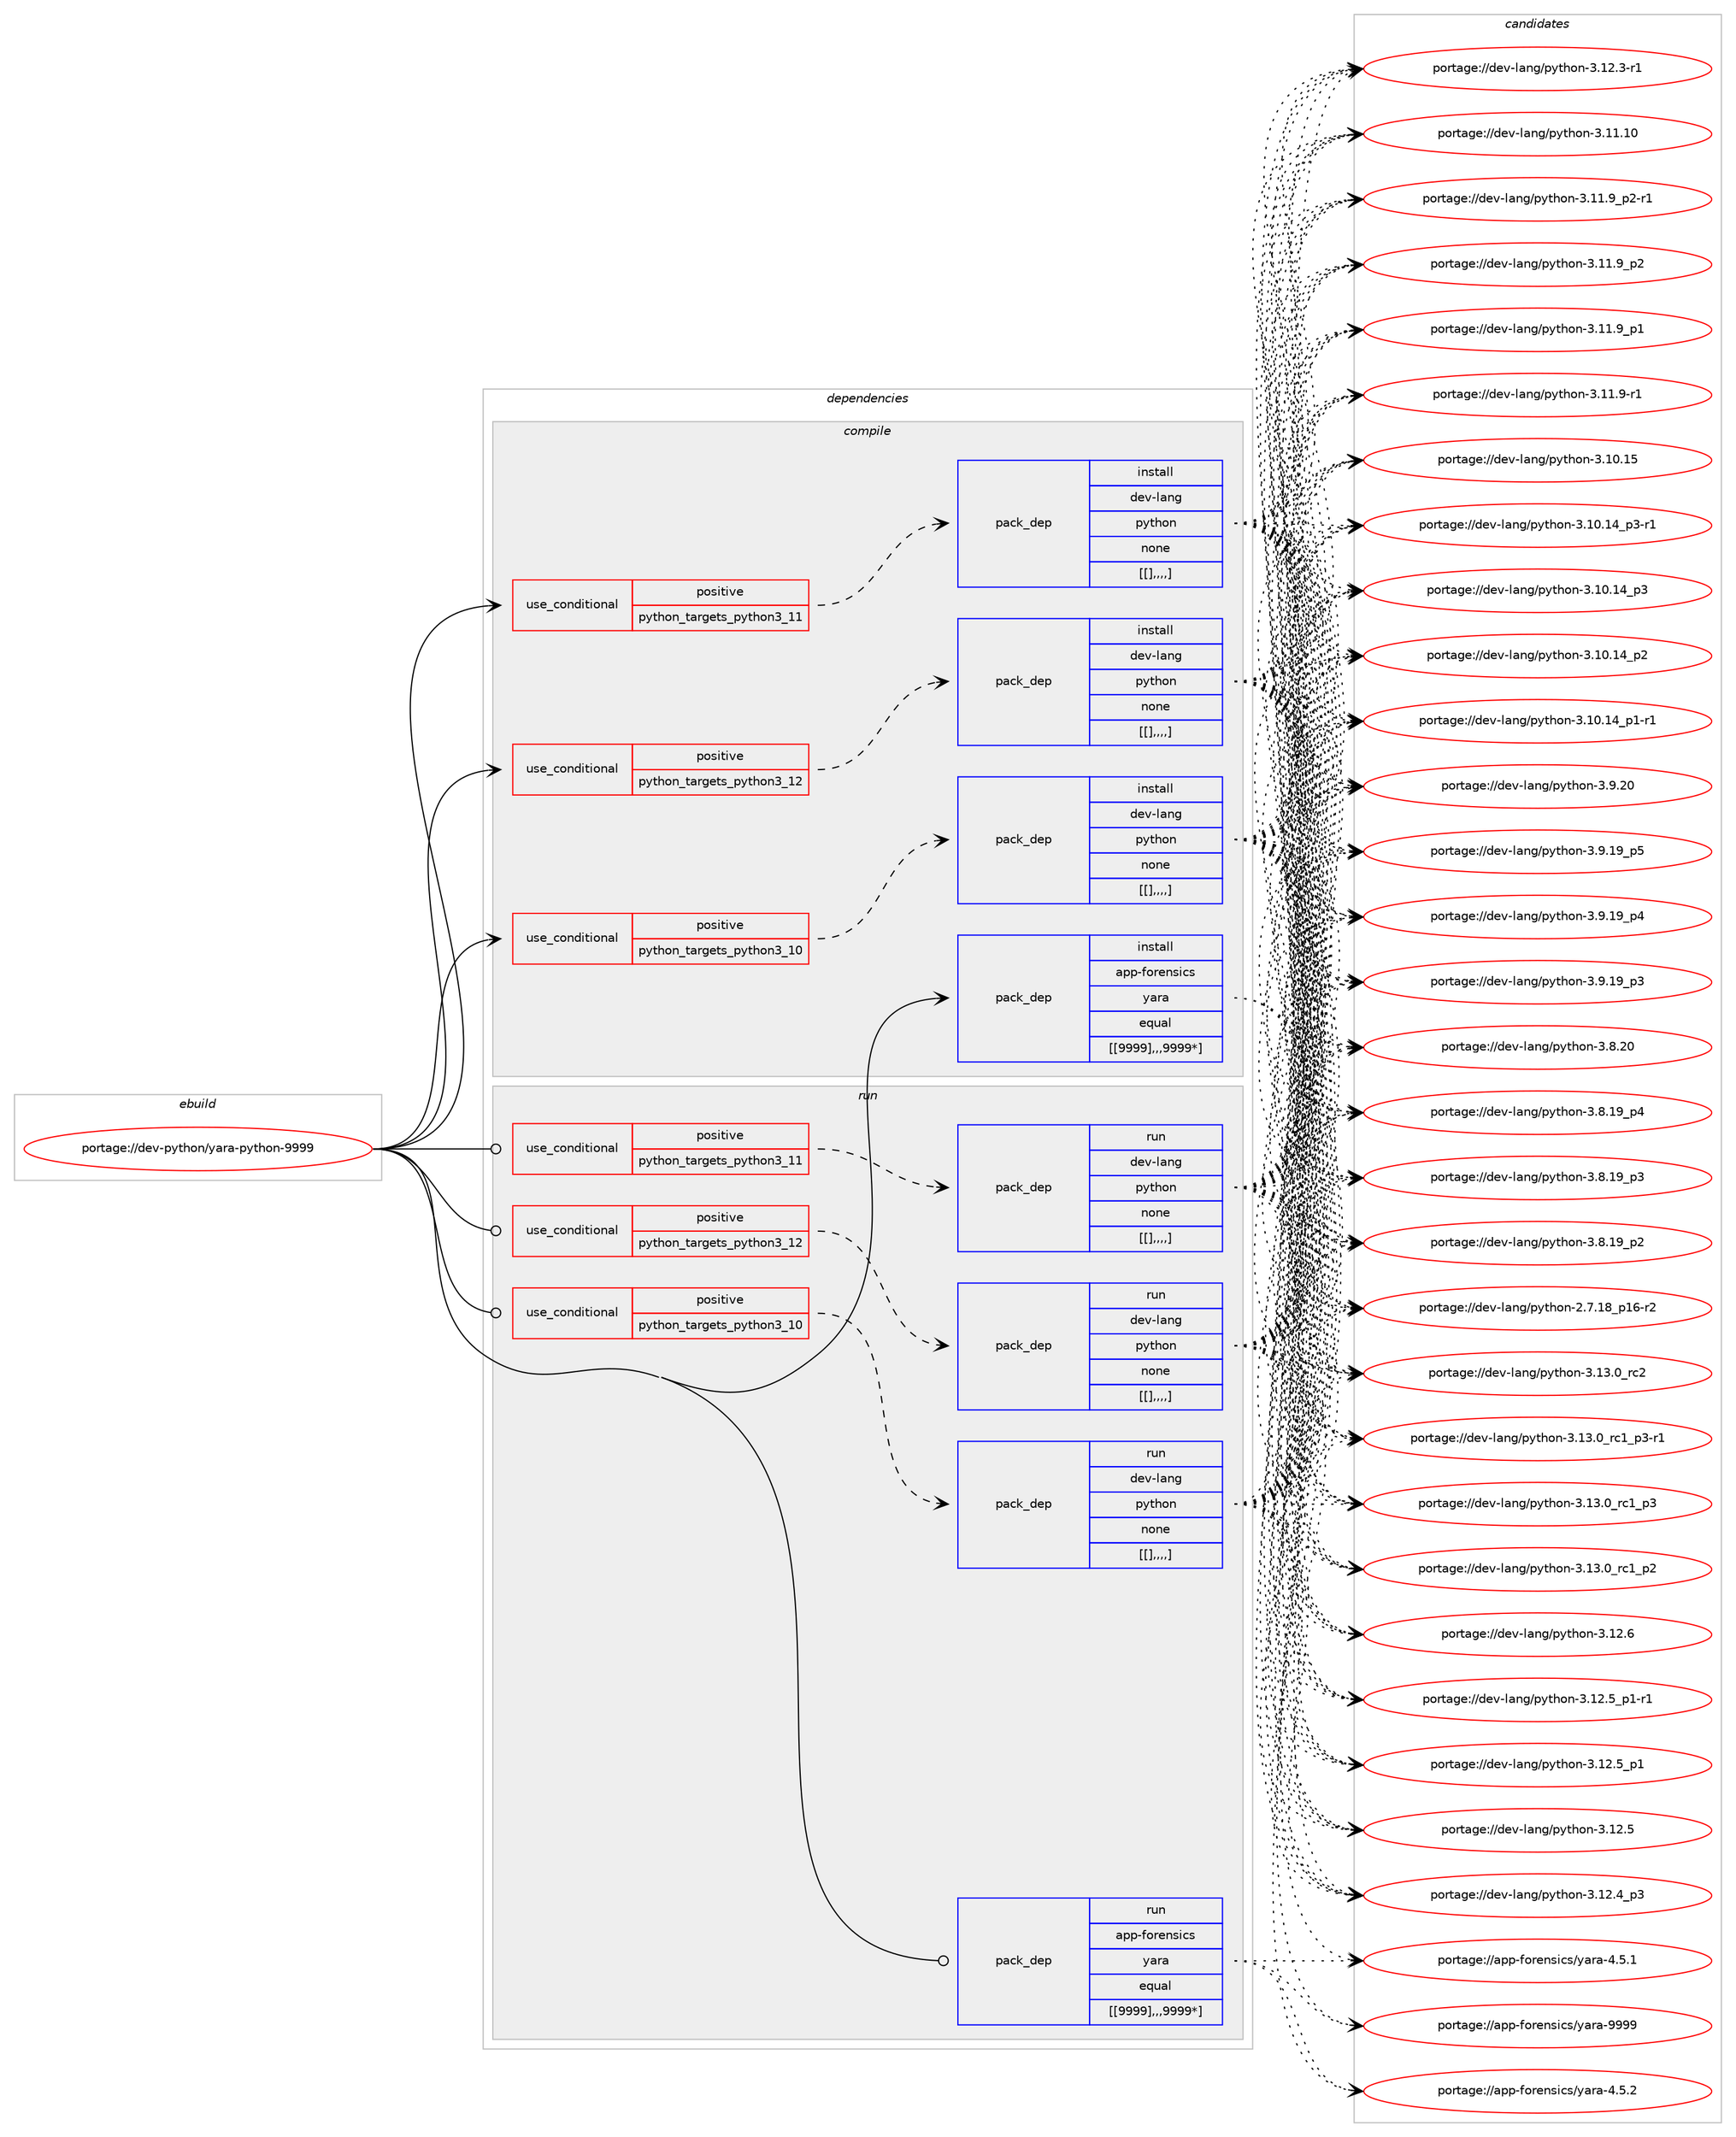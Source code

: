digraph prolog {

# *************
# Graph options
# *************

newrank=true;
concentrate=true;
compound=true;
graph [rankdir=LR,fontname=Helvetica,fontsize=10,ranksep=1.5];#, ranksep=2.5, nodesep=0.2];
edge  [arrowhead=vee];
node  [fontname=Helvetica,fontsize=10];

# **********
# The ebuild
# **********

subgraph cluster_leftcol {
color=gray;
label=<<i>ebuild</i>>;
id [label="portage://dev-python/yara-python-9999", color=red, width=4, href="../dev-python/yara-python-9999.svg"];
}

# ****************
# The dependencies
# ****************

subgraph cluster_midcol {
color=gray;
label=<<i>dependencies</i>>;
subgraph cluster_compile {
fillcolor="#eeeeee";
style=filled;
label=<<i>compile</i>>;
subgraph cond42466 {
dependency170181 [label=<<TABLE BORDER="0" CELLBORDER="1" CELLSPACING="0" CELLPADDING="4"><TR><TD ROWSPAN="3" CELLPADDING="10">use_conditional</TD></TR><TR><TD>positive</TD></TR><TR><TD>python_targets_python3_10</TD></TR></TABLE>>, shape=none, color=red];
subgraph pack126449 {
dependency170182 [label=<<TABLE BORDER="0" CELLBORDER="1" CELLSPACING="0" CELLPADDING="4" WIDTH="220"><TR><TD ROWSPAN="6" CELLPADDING="30">pack_dep</TD></TR><TR><TD WIDTH="110">install</TD></TR><TR><TD>dev-lang</TD></TR><TR><TD>python</TD></TR><TR><TD>none</TD></TR><TR><TD>[[],,,,]</TD></TR></TABLE>>, shape=none, color=blue];
}
dependency170181:e -> dependency170182:w [weight=20,style="dashed",arrowhead="vee"];
}
id:e -> dependency170181:w [weight=20,style="solid",arrowhead="vee"];
subgraph cond42467 {
dependency170183 [label=<<TABLE BORDER="0" CELLBORDER="1" CELLSPACING="0" CELLPADDING="4"><TR><TD ROWSPAN="3" CELLPADDING="10">use_conditional</TD></TR><TR><TD>positive</TD></TR><TR><TD>python_targets_python3_11</TD></TR></TABLE>>, shape=none, color=red];
subgraph pack126450 {
dependency170184 [label=<<TABLE BORDER="0" CELLBORDER="1" CELLSPACING="0" CELLPADDING="4" WIDTH="220"><TR><TD ROWSPAN="6" CELLPADDING="30">pack_dep</TD></TR><TR><TD WIDTH="110">install</TD></TR><TR><TD>dev-lang</TD></TR><TR><TD>python</TD></TR><TR><TD>none</TD></TR><TR><TD>[[],,,,]</TD></TR></TABLE>>, shape=none, color=blue];
}
dependency170183:e -> dependency170184:w [weight=20,style="dashed",arrowhead="vee"];
}
id:e -> dependency170183:w [weight=20,style="solid",arrowhead="vee"];
subgraph cond42468 {
dependency170185 [label=<<TABLE BORDER="0" CELLBORDER="1" CELLSPACING="0" CELLPADDING="4"><TR><TD ROWSPAN="3" CELLPADDING="10">use_conditional</TD></TR><TR><TD>positive</TD></TR><TR><TD>python_targets_python3_12</TD></TR></TABLE>>, shape=none, color=red];
subgraph pack126451 {
dependency170186 [label=<<TABLE BORDER="0" CELLBORDER="1" CELLSPACING="0" CELLPADDING="4" WIDTH="220"><TR><TD ROWSPAN="6" CELLPADDING="30">pack_dep</TD></TR><TR><TD WIDTH="110">install</TD></TR><TR><TD>dev-lang</TD></TR><TR><TD>python</TD></TR><TR><TD>none</TD></TR><TR><TD>[[],,,,]</TD></TR></TABLE>>, shape=none, color=blue];
}
dependency170185:e -> dependency170186:w [weight=20,style="dashed",arrowhead="vee"];
}
id:e -> dependency170185:w [weight=20,style="solid",arrowhead="vee"];
subgraph pack126452 {
dependency170187 [label=<<TABLE BORDER="0" CELLBORDER="1" CELLSPACING="0" CELLPADDING="4" WIDTH="220"><TR><TD ROWSPAN="6" CELLPADDING="30">pack_dep</TD></TR><TR><TD WIDTH="110">install</TD></TR><TR><TD>app-forensics</TD></TR><TR><TD>yara</TD></TR><TR><TD>equal</TD></TR><TR><TD>[[9999],,,9999*]</TD></TR></TABLE>>, shape=none, color=blue];
}
id:e -> dependency170187:w [weight=20,style="solid",arrowhead="vee"];
}
subgraph cluster_compileandrun {
fillcolor="#eeeeee";
style=filled;
label=<<i>compile and run</i>>;
}
subgraph cluster_run {
fillcolor="#eeeeee";
style=filled;
label=<<i>run</i>>;
subgraph cond42469 {
dependency170188 [label=<<TABLE BORDER="0" CELLBORDER="1" CELLSPACING="0" CELLPADDING="4"><TR><TD ROWSPAN="3" CELLPADDING="10">use_conditional</TD></TR><TR><TD>positive</TD></TR><TR><TD>python_targets_python3_10</TD></TR></TABLE>>, shape=none, color=red];
subgraph pack126453 {
dependency170189 [label=<<TABLE BORDER="0" CELLBORDER="1" CELLSPACING="0" CELLPADDING="4" WIDTH="220"><TR><TD ROWSPAN="6" CELLPADDING="30">pack_dep</TD></TR><TR><TD WIDTH="110">run</TD></TR><TR><TD>dev-lang</TD></TR><TR><TD>python</TD></TR><TR><TD>none</TD></TR><TR><TD>[[],,,,]</TD></TR></TABLE>>, shape=none, color=blue];
}
dependency170188:e -> dependency170189:w [weight=20,style="dashed",arrowhead="vee"];
}
id:e -> dependency170188:w [weight=20,style="solid",arrowhead="odot"];
subgraph cond42470 {
dependency170190 [label=<<TABLE BORDER="0" CELLBORDER="1" CELLSPACING="0" CELLPADDING="4"><TR><TD ROWSPAN="3" CELLPADDING="10">use_conditional</TD></TR><TR><TD>positive</TD></TR><TR><TD>python_targets_python3_11</TD></TR></TABLE>>, shape=none, color=red];
subgraph pack126454 {
dependency170191 [label=<<TABLE BORDER="0" CELLBORDER="1" CELLSPACING="0" CELLPADDING="4" WIDTH="220"><TR><TD ROWSPAN="6" CELLPADDING="30">pack_dep</TD></TR><TR><TD WIDTH="110">run</TD></TR><TR><TD>dev-lang</TD></TR><TR><TD>python</TD></TR><TR><TD>none</TD></TR><TR><TD>[[],,,,]</TD></TR></TABLE>>, shape=none, color=blue];
}
dependency170190:e -> dependency170191:w [weight=20,style="dashed",arrowhead="vee"];
}
id:e -> dependency170190:w [weight=20,style="solid",arrowhead="odot"];
subgraph cond42471 {
dependency170192 [label=<<TABLE BORDER="0" CELLBORDER="1" CELLSPACING="0" CELLPADDING="4"><TR><TD ROWSPAN="3" CELLPADDING="10">use_conditional</TD></TR><TR><TD>positive</TD></TR><TR><TD>python_targets_python3_12</TD></TR></TABLE>>, shape=none, color=red];
subgraph pack126455 {
dependency170193 [label=<<TABLE BORDER="0" CELLBORDER="1" CELLSPACING="0" CELLPADDING="4" WIDTH="220"><TR><TD ROWSPAN="6" CELLPADDING="30">pack_dep</TD></TR><TR><TD WIDTH="110">run</TD></TR><TR><TD>dev-lang</TD></TR><TR><TD>python</TD></TR><TR><TD>none</TD></TR><TR><TD>[[],,,,]</TD></TR></TABLE>>, shape=none, color=blue];
}
dependency170192:e -> dependency170193:w [weight=20,style="dashed",arrowhead="vee"];
}
id:e -> dependency170192:w [weight=20,style="solid",arrowhead="odot"];
subgraph pack126456 {
dependency170194 [label=<<TABLE BORDER="0" CELLBORDER="1" CELLSPACING="0" CELLPADDING="4" WIDTH="220"><TR><TD ROWSPAN="6" CELLPADDING="30">pack_dep</TD></TR><TR><TD WIDTH="110">run</TD></TR><TR><TD>app-forensics</TD></TR><TR><TD>yara</TD></TR><TR><TD>equal</TD></TR><TR><TD>[[9999],,,9999*]</TD></TR></TABLE>>, shape=none, color=blue];
}
id:e -> dependency170194:w [weight=20,style="solid",arrowhead="odot"];
}
}

# **************
# The candidates
# **************

subgraph cluster_choices {
rank=same;
color=gray;
label=<<i>candidates</i>>;

subgraph choice126449 {
color=black;
nodesep=1;
choice10010111845108971101034711212111610411111045514649514648951149950 [label="portage://dev-lang/python-3.13.0_rc2", color=red, width=4,href="../dev-lang/python-3.13.0_rc2.svg"];
choice1001011184510897110103471121211161041111104551464951464895114994995112514511449 [label="portage://dev-lang/python-3.13.0_rc1_p3-r1", color=red, width=4,href="../dev-lang/python-3.13.0_rc1_p3-r1.svg"];
choice100101118451089711010347112121116104111110455146495146489511499499511251 [label="portage://dev-lang/python-3.13.0_rc1_p3", color=red, width=4,href="../dev-lang/python-3.13.0_rc1_p3.svg"];
choice100101118451089711010347112121116104111110455146495146489511499499511250 [label="portage://dev-lang/python-3.13.0_rc1_p2", color=red, width=4,href="../dev-lang/python-3.13.0_rc1_p2.svg"];
choice10010111845108971101034711212111610411111045514649504654 [label="portage://dev-lang/python-3.12.6", color=red, width=4,href="../dev-lang/python-3.12.6.svg"];
choice1001011184510897110103471121211161041111104551464950465395112494511449 [label="portage://dev-lang/python-3.12.5_p1-r1", color=red, width=4,href="../dev-lang/python-3.12.5_p1-r1.svg"];
choice100101118451089711010347112121116104111110455146495046539511249 [label="portage://dev-lang/python-3.12.5_p1", color=red, width=4,href="../dev-lang/python-3.12.5_p1.svg"];
choice10010111845108971101034711212111610411111045514649504653 [label="portage://dev-lang/python-3.12.5", color=red, width=4,href="../dev-lang/python-3.12.5.svg"];
choice100101118451089711010347112121116104111110455146495046529511251 [label="portage://dev-lang/python-3.12.4_p3", color=red, width=4,href="../dev-lang/python-3.12.4_p3.svg"];
choice100101118451089711010347112121116104111110455146495046514511449 [label="portage://dev-lang/python-3.12.3-r1", color=red, width=4,href="../dev-lang/python-3.12.3-r1.svg"];
choice1001011184510897110103471121211161041111104551464949464948 [label="portage://dev-lang/python-3.11.10", color=red, width=4,href="../dev-lang/python-3.11.10.svg"];
choice1001011184510897110103471121211161041111104551464949465795112504511449 [label="portage://dev-lang/python-3.11.9_p2-r1", color=red, width=4,href="../dev-lang/python-3.11.9_p2-r1.svg"];
choice100101118451089711010347112121116104111110455146494946579511250 [label="portage://dev-lang/python-3.11.9_p2", color=red, width=4,href="../dev-lang/python-3.11.9_p2.svg"];
choice100101118451089711010347112121116104111110455146494946579511249 [label="portage://dev-lang/python-3.11.9_p1", color=red, width=4,href="../dev-lang/python-3.11.9_p1.svg"];
choice100101118451089711010347112121116104111110455146494946574511449 [label="portage://dev-lang/python-3.11.9-r1", color=red, width=4,href="../dev-lang/python-3.11.9-r1.svg"];
choice1001011184510897110103471121211161041111104551464948464953 [label="portage://dev-lang/python-3.10.15", color=red, width=4,href="../dev-lang/python-3.10.15.svg"];
choice100101118451089711010347112121116104111110455146494846495295112514511449 [label="portage://dev-lang/python-3.10.14_p3-r1", color=red, width=4,href="../dev-lang/python-3.10.14_p3-r1.svg"];
choice10010111845108971101034711212111610411111045514649484649529511251 [label="portage://dev-lang/python-3.10.14_p3", color=red, width=4,href="../dev-lang/python-3.10.14_p3.svg"];
choice10010111845108971101034711212111610411111045514649484649529511250 [label="portage://dev-lang/python-3.10.14_p2", color=red, width=4,href="../dev-lang/python-3.10.14_p2.svg"];
choice100101118451089711010347112121116104111110455146494846495295112494511449 [label="portage://dev-lang/python-3.10.14_p1-r1", color=red, width=4,href="../dev-lang/python-3.10.14_p1-r1.svg"];
choice10010111845108971101034711212111610411111045514657465048 [label="portage://dev-lang/python-3.9.20", color=red, width=4,href="../dev-lang/python-3.9.20.svg"];
choice100101118451089711010347112121116104111110455146574649579511253 [label="portage://dev-lang/python-3.9.19_p5", color=red, width=4,href="../dev-lang/python-3.9.19_p5.svg"];
choice100101118451089711010347112121116104111110455146574649579511252 [label="portage://dev-lang/python-3.9.19_p4", color=red, width=4,href="../dev-lang/python-3.9.19_p4.svg"];
choice100101118451089711010347112121116104111110455146574649579511251 [label="portage://dev-lang/python-3.9.19_p3", color=red, width=4,href="../dev-lang/python-3.9.19_p3.svg"];
choice10010111845108971101034711212111610411111045514656465048 [label="portage://dev-lang/python-3.8.20", color=red, width=4,href="../dev-lang/python-3.8.20.svg"];
choice100101118451089711010347112121116104111110455146564649579511252 [label="portage://dev-lang/python-3.8.19_p4", color=red, width=4,href="../dev-lang/python-3.8.19_p4.svg"];
choice100101118451089711010347112121116104111110455146564649579511251 [label="portage://dev-lang/python-3.8.19_p3", color=red, width=4,href="../dev-lang/python-3.8.19_p3.svg"];
choice100101118451089711010347112121116104111110455146564649579511250 [label="portage://dev-lang/python-3.8.19_p2", color=red, width=4,href="../dev-lang/python-3.8.19_p2.svg"];
choice100101118451089711010347112121116104111110455046554649569511249544511450 [label="portage://dev-lang/python-2.7.18_p16-r2", color=red, width=4,href="../dev-lang/python-2.7.18_p16-r2.svg"];
dependency170182:e -> choice10010111845108971101034711212111610411111045514649514648951149950:w [style=dotted,weight="100"];
dependency170182:e -> choice1001011184510897110103471121211161041111104551464951464895114994995112514511449:w [style=dotted,weight="100"];
dependency170182:e -> choice100101118451089711010347112121116104111110455146495146489511499499511251:w [style=dotted,weight="100"];
dependency170182:e -> choice100101118451089711010347112121116104111110455146495146489511499499511250:w [style=dotted,weight="100"];
dependency170182:e -> choice10010111845108971101034711212111610411111045514649504654:w [style=dotted,weight="100"];
dependency170182:e -> choice1001011184510897110103471121211161041111104551464950465395112494511449:w [style=dotted,weight="100"];
dependency170182:e -> choice100101118451089711010347112121116104111110455146495046539511249:w [style=dotted,weight="100"];
dependency170182:e -> choice10010111845108971101034711212111610411111045514649504653:w [style=dotted,weight="100"];
dependency170182:e -> choice100101118451089711010347112121116104111110455146495046529511251:w [style=dotted,weight="100"];
dependency170182:e -> choice100101118451089711010347112121116104111110455146495046514511449:w [style=dotted,weight="100"];
dependency170182:e -> choice1001011184510897110103471121211161041111104551464949464948:w [style=dotted,weight="100"];
dependency170182:e -> choice1001011184510897110103471121211161041111104551464949465795112504511449:w [style=dotted,weight="100"];
dependency170182:e -> choice100101118451089711010347112121116104111110455146494946579511250:w [style=dotted,weight="100"];
dependency170182:e -> choice100101118451089711010347112121116104111110455146494946579511249:w [style=dotted,weight="100"];
dependency170182:e -> choice100101118451089711010347112121116104111110455146494946574511449:w [style=dotted,weight="100"];
dependency170182:e -> choice1001011184510897110103471121211161041111104551464948464953:w [style=dotted,weight="100"];
dependency170182:e -> choice100101118451089711010347112121116104111110455146494846495295112514511449:w [style=dotted,weight="100"];
dependency170182:e -> choice10010111845108971101034711212111610411111045514649484649529511251:w [style=dotted,weight="100"];
dependency170182:e -> choice10010111845108971101034711212111610411111045514649484649529511250:w [style=dotted,weight="100"];
dependency170182:e -> choice100101118451089711010347112121116104111110455146494846495295112494511449:w [style=dotted,weight="100"];
dependency170182:e -> choice10010111845108971101034711212111610411111045514657465048:w [style=dotted,weight="100"];
dependency170182:e -> choice100101118451089711010347112121116104111110455146574649579511253:w [style=dotted,weight="100"];
dependency170182:e -> choice100101118451089711010347112121116104111110455146574649579511252:w [style=dotted,weight="100"];
dependency170182:e -> choice100101118451089711010347112121116104111110455146574649579511251:w [style=dotted,weight="100"];
dependency170182:e -> choice10010111845108971101034711212111610411111045514656465048:w [style=dotted,weight="100"];
dependency170182:e -> choice100101118451089711010347112121116104111110455146564649579511252:w [style=dotted,weight="100"];
dependency170182:e -> choice100101118451089711010347112121116104111110455146564649579511251:w [style=dotted,weight="100"];
dependency170182:e -> choice100101118451089711010347112121116104111110455146564649579511250:w [style=dotted,weight="100"];
dependency170182:e -> choice100101118451089711010347112121116104111110455046554649569511249544511450:w [style=dotted,weight="100"];
}
subgraph choice126450 {
color=black;
nodesep=1;
choice10010111845108971101034711212111610411111045514649514648951149950 [label="portage://dev-lang/python-3.13.0_rc2", color=red, width=4,href="../dev-lang/python-3.13.0_rc2.svg"];
choice1001011184510897110103471121211161041111104551464951464895114994995112514511449 [label="portage://dev-lang/python-3.13.0_rc1_p3-r1", color=red, width=4,href="../dev-lang/python-3.13.0_rc1_p3-r1.svg"];
choice100101118451089711010347112121116104111110455146495146489511499499511251 [label="portage://dev-lang/python-3.13.0_rc1_p3", color=red, width=4,href="../dev-lang/python-3.13.0_rc1_p3.svg"];
choice100101118451089711010347112121116104111110455146495146489511499499511250 [label="portage://dev-lang/python-3.13.0_rc1_p2", color=red, width=4,href="../dev-lang/python-3.13.0_rc1_p2.svg"];
choice10010111845108971101034711212111610411111045514649504654 [label="portage://dev-lang/python-3.12.6", color=red, width=4,href="../dev-lang/python-3.12.6.svg"];
choice1001011184510897110103471121211161041111104551464950465395112494511449 [label="portage://dev-lang/python-3.12.5_p1-r1", color=red, width=4,href="../dev-lang/python-3.12.5_p1-r1.svg"];
choice100101118451089711010347112121116104111110455146495046539511249 [label="portage://dev-lang/python-3.12.5_p1", color=red, width=4,href="../dev-lang/python-3.12.5_p1.svg"];
choice10010111845108971101034711212111610411111045514649504653 [label="portage://dev-lang/python-3.12.5", color=red, width=4,href="../dev-lang/python-3.12.5.svg"];
choice100101118451089711010347112121116104111110455146495046529511251 [label="portage://dev-lang/python-3.12.4_p3", color=red, width=4,href="../dev-lang/python-3.12.4_p3.svg"];
choice100101118451089711010347112121116104111110455146495046514511449 [label="portage://dev-lang/python-3.12.3-r1", color=red, width=4,href="../dev-lang/python-3.12.3-r1.svg"];
choice1001011184510897110103471121211161041111104551464949464948 [label="portage://dev-lang/python-3.11.10", color=red, width=4,href="../dev-lang/python-3.11.10.svg"];
choice1001011184510897110103471121211161041111104551464949465795112504511449 [label="portage://dev-lang/python-3.11.9_p2-r1", color=red, width=4,href="../dev-lang/python-3.11.9_p2-r1.svg"];
choice100101118451089711010347112121116104111110455146494946579511250 [label="portage://dev-lang/python-3.11.9_p2", color=red, width=4,href="../dev-lang/python-3.11.9_p2.svg"];
choice100101118451089711010347112121116104111110455146494946579511249 [label="portage://dev-lang/python-3.11.9_p1", color=red, width=4,href="../dev-lang/python-3.11.9_p1.svg"];
choice100101118451089711010347112121116104111110455146494946574511449 [label="portage://dev-lang/python-3.11.9-r1", color=red, width=4,href="../dev-lang/python-3.11.9-r1.svg"];
choice1001011184510897110103471121211161041111104551464948464953 [label="portage://dev-lang/python-3.10.15", color=red, width=4,href="../dev-lang/python-3.10.15.svg"];
choice100101118451089711010347112121116104111110455146494846495295112514511449 [label="portage://dev-lang/python-3.10.14_p3-r1", color=red, width=4,href="../dev-lang/python-3.10.14_p3-r1.svg"];
choice10010111845108971101034711212111610411111045514649484649529511251 [label="portage://dev-lang/python-3.10.14_p3", color=red, width=4,href="../dev-lang/python-3.10.14_p3.svg"];
choice10010111845108971101034711212111610411111045514649484649529511250 [label="portage://dev-lang/python-3.10.14_p2", color=red, width=4,href="../dev-lang/python-3.10.14_p2.svg"];
choice100101118451089711010347112121116104111110455146494846495295112494511449 [label="portage://dev-lang/python-3.10.14_p1-r1", color=red, width=4,href="../dev-lang/python-3.10.14_p1-r1.svg"];
choice10010111845108971101034711212111610411111045514657465048 [label="portage://dev-lang/python-3.9.20", color=red, width=4,href="../dev-lang/python-3.9.20.svg"];
choice100101118451089711010347112121116104111110455146574649579511253 [label="portage://dev-lang/python-3.9.19_p5", color=red, width=4,href="../dev-lang/python-3.9.19_p5.svg"];
choice100101118451089711010347112121116104111110455146574649579511252 [label="portage://dev-lang/python-3.9.19_p4", color=red, width=4,href="../dev-lang/python-3.9.19_p4.svg"];
choice100101118451089711010347112121116104111110455146574649579511251 [label="portage://dev-lang/python-3.9.19_p3", color=red, width=4,href="../dev-lang/python-3.9.19_p3.svg"];
choice10010111845108971101034711212111610411111045514656465048 [label="portage://dev-lang/python-3.8.20", color=red, width=4,href="../dev-lang/python-3.8.20.svg"];
choice100101118451089711010347112121116104111110455146564649579511252 [label="portage://dev-lang/python-3.8.19_p4", color=red, width=4,href="../dev-lang/python-3.8.19_p4.svg"];
choice100101118451089711010347112121116104111110455146564649579511251 [label="portage://dev-lang/python-3.8.19_p3", color=red, width=4,href="../dev-lang/python-3.8.19_p3.svg"];
choice100101118451089711010347112121116104111110455146564649579511250 [label="portage://dev-lang/python-3.8.19_p2", color=red, width=4,href="../dev-lang/python-3.8.19_p2.svg"];
choice100101118451089711010347112121116104111110455046554649569511249544511450 [label="portage://dev-lang/python-2.7.18_p16-r2", color=red, width=4,href="../dev-lang/python-2.7.18_p16-r2.svg"];
dependency170184:e -> choice10010111845108971101034711212111610411111045514649514648951149950:w [style=dotted,weight="100"];
dependency170184:e -> choice1001011184510897110103471121211161041111104551464951464895114994995112514511449:w [style=dotted,weight="100"];
dependency170184:e -> choice100101118451089711010347112121116104111110455146495146489511499499511251:w [style=dotted,weight="100"];
dependency170184:e -> choice100101118451089711010347112121116104111110455146495146489511499499511250:w [style=dotted,weight="100"];
dependency170184:e -> choice10010111845108971101034711212111610411111045514649504654:w [style=dotted,weight="100"];
dependency170184:e -> choice1001011184510897110103471121211161041111104551464950465395112494511449:w [style=dotted,weight="100"];
dependency170184:e -> choice100101118451089711010347112121116104111110455146495046539511249:w [style=dotted,weight="100"];
dependency170184:e -> choice10010111845108971101034711212111610411111045514649504653:w [style=dotted,weight="100"];
dependency170184:e -> choice100101118451089711010347112121116104111110455146495046529511251:w [style=dotted,weight="100"];
dependency170184:e -> choice100101118451089711010347112121116104111110455146495046514511449:w [style=dotted,weight="100"];
dependency170184:e -> choice1001011184510897110103471121211161041111104551464949464948:w [style=dotted,weight="100"];
dependency170184:e -> choice1001011184510897110103471121211161041111104551464949465795112504511449:w [style=dotted,weight="100"];
dependency170184:e -> choice100101118451089711010347112121116104111110455146494946579511250:w [style=dotted,weight="100"];
dependency170184:e -> choice100101118451089711010347112121116104111110455146494946579511249:w [style=dotted,weight="100"];
dependency170184:e -> choice100101118451089711010347112121116104111110455146494946574511449:w [style=dotted,weight="100"];
dependency170184:e -> choice1001011184510897110103471121211161041111104551464948464953:w [style=dotted,weight="100"];
dependency170184:e -> choice100101118451089711010347112121116104111110455146494846495295112514511449:w [style=dotted,weight="100"];
dependency170184:e -> choice10010111845108971101034711212111610411111045514649484649529511251:w [style=dotted,weight="100"];
dependency170184:e -> choice10010111845108971101034711212111610411111045514649484649529511250:w [style=dotted,weight="100"];
dependency170184:e -> choice100101118451089711010347112121116104111110455146494846495295112494511449:w [style=dotted,weight="100"];
dependency170184:e -> choice10010111845108971101034711212111610411111045514657465048:w [style=dotted,weight="100"];
dependency170184:e -> choice100101118451089711010347112121116104111110455146574649579511253:w [style=dotted,weight="100"];
dependency170184:e -> choice100101118451089711010347112121116104111110455146574649579511252:w [style=dotted,weight="100"];
dependency170184:e -> choice100101118451089711010347112121116104111110455146574649579511251:w [style=dotted,weight="100"];
dependency170184:e -> choice10010111845108971101034711212111610411111045514656465048:w [style=dotted,weight="100"];
dependency170184:e -> choice100101118451089711010347112121116104111110455146564649579511252:w [style=dotted,weight="100"];
dependency170184:e -> choice100101118451089711010347112121116104111110455146564649579511251:w [style=dotted,weight="100"];
dependency170184:e -> choice100101118451089711010347112121116104111110455146564649579511250:w [style=dotted,weight="100"];
dependency170184:e -> choice100101118451089711010347112121116104111110455046554649569511249544511450:w [style=dotted,weight="100"];
}
subgraph choice126451 {
color=black;
nodesep=1;
choice10010111845108971101034711212111610411111045514649514648951149950 [label="portage://dev-lang/python-3.13.0_rc2", color=red, width=4,href="../dev-lang/python-3.13.0_rc2.svg"];
choice1001011184510897110103471121211161041111104551464951464895114994995112514511449 [label="portage://dev-lang/python-3.13.0_rc1_p3-r1", color=red, width=4,href="../dev-lang/python-3.13.0_rc1_p3-r1.svg"];
choice100101118451089711010347112121116104111110455146495146489511499499511251 [label="portage://dev-lang/python-3.13.0_rc1_p3", color=red, width=4,href="../dev-lang/python-3.13.0_rc1_p3.svg"];
choice100101118451089711010347112121116104111110455146495146489511499499511250 [label="portage://dev-lang/python-3.13.0_rc1_p2", color=red, width=4,href="../dev-lang/python-3.13.0_rc1_p2.svg"];
choice10010111845108971101034711212111610411111045514649504654 [label="portage://dev-lang/python-3.12.6", color=red, width=4,href="../dev-lang/python-3.12.6.svg"];
choice1001011184510897110103471121211161041111104551464950465395112494511449 [label="portage://dev-lang/python-3.12.5_p1-r1", color=red, width=4,href="../dev-lang/python-3.12.5_p1-r1.svg"];
choice100101118451089711010347112121116104111110455146495046539511249 [label="portage://dev-lang/python-3.12.5_p1", color=red, width=4,href="../dev-lang/python-3.12.5_p1.svg"];
choice10010111845108971101034711212111610411111045514649504653 [label="portage://dev-lang/python-3.12.5", color=red, width=4,href="../dev-lang/python-3.12.5.svg"];
choice100101118451089711010347112121116104111110455146495046529511251 [label="portage://dev-lang/python-3.12.4_p3", color=red, width=4,href="../dev-lang/python-3.12.4_p3.svg"];
choice100101118451089711010347112121116104111110455146495046514511449 [label="portage://dev-lang/python-3.12.3-r1", color=red, width=4,href="../dev-lang/python-3.12.3-r1.svg"];
choice1001011184510897110103471121211161041111104551464949464948 [label="portage://dev-lang/python-3.11.10", color=red, width=4,href="../dev-lang/python-3.11.10.svg"];
choice1001011184510897110103471121211161041111104551464949465795112504511449 [label="portage://dev-lang/python-3.11.9_p2-r1", color=red, width=4,href="../dev-lang/python-3.11.9_p2-r1.svg"];
choice100101118451089711010347112121116104111110455146494946579511250 [label="portage://dev-lang/python-3.11.9_p2", color=red, width=4,href="../dev-lang/python-3.11.9_p2.svg"];
choice100101118451089711010347112121116104111110455146494946579511249 [label="portage://dev-lang/python-3.11.9_p1", color=red, width=4,href="../dev-lang/python-3.11.9_p1.svg"];
choice100101118451089711010347112121116104111110455146494946574511449 [label="portage://dev-lang/python-3.11.9-r1", color=red, width=4,href="../dev-lang/python-3.11.9-r1.svg"];
choice1001011184510897110103471121211161041111104551464948464953 [label="portage://dev-lang/python-3.10.15", color=red, width=4,href="../dev-lang/python-3.10.15.svg"];
choice100101118451089711010347112121116104111110455146494846495295112514511449 [label="portage://dev-lang/python-3.10.14_p3-r1", color=red, width=4,href="../dev-lang/python-3.10.14_p3-r1.svg"];
choice10010111845108971101034711212111610411111045514649484649529511251 [label="portage://dev-lang/python-3.10.14_p3", color=red, width=4,href="../dev-lang/python-3.10.14_p3.svg"];
choice10010111845108971101034711212111610411111045514649484649529511250 [label="portage://dev-lang/python-3.10.14_p2", color=red, width=4,href="../dev-lang/python-3.10.14_p2.svg"];
choice100101118451089711010347112121116104111110455146494846495295112494511449 [label="portage://dev-lang/python-3.10.14_p1-r1", color=red, width=4,href="../dev-lang/python-3.10.14_p1-r1.svg"];
choice10010111845108971101034711212111610411111045514657465048 [label="portage://dev-lang/python-3.9.20", color=red, width=4,href="../dev-lang/python-3.9.20.svg"];
choice100101118451089711010347112121116104111110455146574649579511253 [label="portage://dev-lang/python-3.9.19_p5", color=red, width=4,href="../dev-lang/python-3.9.19_p5.svg"];
choice100101118451089711010347112121116104111110455146574649579511252 [label="portage://dev-lang/python-3.9.19_p4", color=red, width=4,href="../dev-lang/python-3.9.19_p4.svg"];
choice100101118451089711010347112121116104111110455146574649579511251 [label="portage://dev-lang/python-3.9.19_p3", color=red, width=4,href="../dev-lang/python-3.9.19_p3.svg"];
choice10010111845108971101034711212111610411111045514656465048 [label="portage://dev-lang/python-3.8.20", color=red, width=4,href="../dev-lang/python-3.8.20.svg"];
choice100101118451089711010347112121116104111110455146564649579511252 [label="portage://dev-lang/python-3.8.19_p4", color=red, width=4,href="../dev-lang/python-3.8.19_p4.svg"];
choice100101118451089711010347112121116104111110455146564649579511251 [label="portage://dev-lang/python-3.8.19_p3", color=red, width=4,href="../dev-lang/python-3.8.19_p3.svg"];
choice100101118451089711010347112121116104111110455146564649579511250 [label="portage://dev-lang/python-3.8.19_p2", color=red, width=4,href="../dev-lang/python-3.8.19_p2.svg"];
choice100101118451089711010347112121116104111110455046554649569511249544511450 [label="portage://dev-lang/python-2.7.18_p16-r2", color=red, width=4,href="../dev-lang/python-2.7.18_p16-r2.svg"];
dependency170186:e -> choice10010111845108971101034711212111610411111045514649514648951149950:w [style=dotted,weight="100"];
dependency170186:e -> choice1001011184510897110103471121211161041111104551464951464895114994995112514511449:w [style=dotted,weight="100"];
dependency170186:e -> choice100101118451089711010347112121116104111110455146495146489511499499511251:w [style=dotted,weight="100"];
dependency170186:e -> choice100101118451089711010347112121116104111110455146495146489511499499511250:w [style=dotted,weight="100"];
dependency170186:e -> choice10010111845108971101034711212111610411111045514649504654:w [style=dotted,weight="100"];
dependency170186:e -> choice1001011184510897110103471121211161041111104551464950465395112494511449:w [style=dotted,weight="100"];
dependency170186:e -> choice100101118451089711010347112121116104111110455146495046539511249:w [style=dotted,weight="100"];
dependency170186:e -> choice10010111845108971101034711212111610411111045514649504653:w [style=dotted,weight="100"];
dependency170186:e -> choice100101118451089711010347112121116104111110455146495046529511251:w [style=dotted,weight="100"];
dependency170186:e -> choice100101118451089711010347112121116104111110455146495046514511449:w [style=dotted,weight="100"];
dependency170186:e -> choice1001011184510897110103471121211161041111104551464949464948:w [style=dotted,weight="100"];
dependency170186:e -> choice1001011184510897110103471121211161041111104551464949465795112504511449:w [style=dotted,weight="100"];
dependency170186:e -> choice100101118451089711010347112121116104111110455146494946579511250:w [style=dotted,weight="100"];
dependency170186:e -> choice100101118451089711010347112121116104111110455146494946579511249:w [style=dotted,weight="100"];
dependency170186:e -> choice100101118451089711010347112121116104111110455146494946574511449:w [style=dotted,weight="100"];
dependency170186:e -> choice1001011184510897110103471121211161041111104551464948464953:w [style=dotted,weight="100"];
dependency170186:e -> choice100101118451089711010347112121116104111110455146494846495295112514511449:w [style=dotted,weight="100"];
dependency170186:e -> choice10010111845108971101034711212111610411111045514649484649529511251:w [style=dotted,weight="100"];
dependency170186:e -> choice10010111845108971101034711212111610411111045514649484649529511250:w [style=dotted,weight="100"];
dependency170186:e -> choice100101118451089711010347112121116104111110455146494846495295112494511449:w [style=dotted,weight="100"];
dependency170186:e -> choice10010111845108971101034711212111610411111045514657465048:w [style=dotted,weight="100"];
dependency170186:e -> choice100101118451089711010347112121116104111110455146574649579511253:w [style=dotted,weight="100"];
dependency170186:e -> choice100101118451089711010347112121116104111110455146574649579511252:w [style=dotted,weight="100"];
dependency170186:e -> choice100101118451089711010347112121116104111110455146574649579511251:w [style=dotted,weight="100"];
dependency170186:e -> choice10010111845108971101034711212111610411111045514656465048:w [style=dotted,weight="100"];
dependency170186:e -> choice100101118451089711010347112121116104111110455146564649579511252:w [style=dotted,weight="100"];
dependency170186:e -> choice100101118451089711010347112121116104111110455146564649579511251:w [style=dotted,weight="100"];
dependency170186:e -> choice100101118451089711010347112121116104111110455146564649579511250:w [style=dotted,weight="100"];
dependency170186:e -> choice100101118451089711010347112121116104111110455046554649569511249544511450:w [style=dotted,weight="100"];
}
subgraph choice126452 {
color=black;
nodesep=1;
choice9711211245102111114101110115105991154712197114974557575757 [label="portage://app-forensics/yara-9999", color=red, width=4,href="../app-forensics/yara-9999.svg"];
choice971121124510211111410111011510599115471219711497455246534650 [label="portage://app-forensics/yara-4.5.2", color=red, width=4,href="../app-forensics/yara-4.5.2.svg"];
choice971121124510211111410111011510599115471219711497455246534649 [label="portage://app-forensics/yara-4.5.1", color=red, width=4,href="../app-forensics/yara-4.5.1.svg"];
dependency170187:e -> choice9711211245102111114101110115105991154712197114974557575757:w [style=dotted,weight="100"];
dependency170187:e -> choice971121124510211111410111011510599115471219711497455246534650:w [style=dotted,weight="100"];
dependency170187:e -> choice971121124510211111410111011510599115471219711497455246534649:w [style=dotted,weight="100"];
}
subgraph choice126453 {
color=black;
nodesep=1;
choice10010111845108971101034711212111610411111045514649514648951149950 [label="portage://dev-lang/python-3.13.0_rc2", color=red, width=4,href="../dev-lang/python-3.13.0_rc2.svg"];
choice1001011184510897110103471121211161041111104551464951464895114994995112514511449 [label="portage://dev-lang/python-3.13.0_rc1_p3-r1", color=red, width=4,href="../dev-lang/python-3.13.0_rc1_p3-r1.svg"];
choice100101118451089711010347112121116104111110455146495146489511499499511251 [label="portage://dev-lang/python-3.13.0_rc1_p3", color=red, width=4,href="../dev-lang/python-3.13.0_rc1_p3.svg"];
choice100101118451089711010347112121116104111110455146495146489511499499511250 [label="portage://dev-lang/python-3.13.0_rc1_p2", color=red, width=4,href="../dev-lang/python-3.13.0_rc1_p2.svg"];
choice10010111845108971101034711212111610411111045514649504654 [label="portage://dev-lang/python-3.12.6", color=red, width=4,href="../dev-lang/python-3.12.6.svg"];
choice1001011184510897110103471121211161041111104551464950465395112494511449 [label="portage://dev-lang/python-3.12.5_p1-r1", color=red, width=4,href="../dev-lang/python-3.12.5_p1-r1.svg"];
choice100101118451089711010347112121116104111110455146495046539511249 [label="portage://dev-lang/python-3.12.5_p1", color=red, width=4,href="../dev-lang/python-3.12.5_p1.svg"];
choice10010111845108971101034711212111610411111045514649504653 [label="portage://dev-lang/python-3.12.5", color=red, width=4,href="../dev-lang/python-3.12.5.svg"];
choice100101118451089711010347112121116104111110455146495046529511251 [label="portage://dev-lang/python-3.12.4_p3", color=red, width=4,href="../dev-lang/python-3.12.4_p3.svg"];
choice100101118451089711010347112121116104111110455146495046514511449 [label="portage://dev-lang/python-3.12.3-r1", color=red, width=4,href="../dev-lang/python-3.12.3-r1.svg"];
choice1001011184510897110103471121211161041111104551464949464948 [label="portage://dev-lang/python-3.11.10", color=red, width=4,href="../dev-lang/python-3.11.10.svg"];
choice1001011184510897110103471121211161041111104551464949465795112504511449 [label="portage://dev-lang/python-3.11.9_p2-r1", color=red, width=4,href="../dev-lang/python-3.11.9_p2-r1.svg"];
choice100101118451089711010347112121116104111110455146494946579511250 [label="portage://dev-lang/python-3.11.9_p2", color=red, width=4,href="../dev-lang/python-3.11.9_p2.svg"];
choice100101118451089711010347112121116104111110455146494946579511249 [label="portage://dev-lang/python-3.11.9_p1", color=red, width=4,href="../dev-lang/python-3.11.9_p1.svg"];
choice100101118451089711010347112121116104111110455146494946574511449 [label="portage://dev-lang/python-3.11.9-r1", color=red, width=4,href="../dev-lang/python-3.11.9-r1.svg"];
choice1001011184510897110103471121211161041111104551464948464953 [label="portage://dev-lang/python-3.10.15", color=red, width=4,href="../dev-lang/python-3.10.15.svg"];
choice100101118451089711010347112121116104111110455146494846495295112514511449 [label="portage://dev-lang/python-3.10.14_p3-r1", color=red, width=4,href="../dev-lang/python-3.10.14_p3-r1.svg"];
choice10010111845108971101034711212111610411111045514649484649529511251 [label="portage://dev-lang/python-3.10.14_p3", color=red, width=4,href="../dev-lang/python-3.10.14_p3.svg"];
choice10010111845108971101034711212111610411111045514649484649529511250 [label="portage://dev-lang/python-3.10.14_p2", color=red, width=4,href="../dev-lang/python-3.10.14_p2.svg"];
choice100101118451089711010347112121116104111110455146494846495295112494511449 [label="portage://dev-lang/python-3.10.14_p1-r1", color=red, width=4,href="../dev-lang/python-3.10.14_p1-r1.svg"];
choice10010111845108971101034711212111610411111045514657465048 [label="portage://dev-lang/python-3.9.20", color=red, width=4,href="../dev-lang/python-3.9.20.svg"];
choice100101118451089711010347112121116104111110455146574649579511253 [label="portage://dev-lang/python-3.9.19_p5", color=red, width=4,href="../dev-lang/python-3.9.19_p5.svg"];
choice100101118451089711010347112121116104111110455146574649579511252 [label="portage://dev-lang/python-3.9.19_p4", color=red, width=4,href="../dev-lang/python-3.9.19_p4.svg"];
choice100101118451089711010347112121116104111110455146574649579511251 [label="portage://dev-lang/python-3.9.19_p3", color=red, width=4,href="../dev-lang/python-3.9.19_p3.svg"];
choice10010111845108971101034711212111610411111045514656465048 [label="portage://dev-lang/python-3.8.20", color=red, width=4,href="../dev-lang/python-3.8.20.svg"];
choice100101118451089711010347112121116104111110455146564649579511252 [label="portage://dev-lang/python-3.8.19_p4", color=red, width=4,href="../dev-lang/python-3.8.19_p4.svg"];
choice100101118451089711010347112121116104111110455146564649579511251 [label="portage://dev-lang/python-3.8.19_p3", color=red, width=4,href="../dev-lang/python-3.8.19_p3.svg"];
choice100101118451089711010347112121116104111110455146564649579511250 [label="portage://dev-lang/python-3.8.19_p2", color=red, width=4,href="../dev-lang/python-3.8.19_p2.svg"];
choice100101118451089711010347112121116104111110455046554649569511249544511450 [label="portage://dev-lang/python-2.7.18_p16-r2", color=red, width=4,href="../dev-lang/python-2.7.18_p16-r2.svg"];
dependency170189:e -> choice10010111845108971101034711212111610411111045514649514648951149950:w [style=dotted,weight="100"];
dependency170189:e -> choice1001011184510897110103471121211161041111104551464951464895114994995112514511449:w [style=dotted,weight="100"];
dependency170189:e -> choice100101118451089711010347112121116104111110455146495146489511499499511251:w [style=dotted,weight="100"];
dependency170189:e -> choice100101118451089711010347112121116104111110455146495146489511499499511250:w [style=dotted,weight="100"];
dependency170189:e -> choice10010111845108971101034711212111610411111045514649504654:w [style=dotted,weight="100"];
dependency170189:e -> choice1001011184510897110103471121211161041111104551464950465395112494511449:w [style=dotted,weight="100"];
dependency170189:e -> choice100101118451089711010347112121116104111110455146495046539511249:w [style=dotted,weight="100"];
dependency170189:e -> choice10010111845108971101034711212111610411111045514649504653:w [style=dotted,weight="100"];
dependency170189:e -> choice100101118451089711010347112121116104111110455146495046529511251:w [style=dotted,weight="100"];
dependency170189:e -> choice100101118451089711010347112121116104111110455146495046514511449:w [style=dotted,weight="100"];
dependency170189:e -> choice1001011184510897110103471121211161041111104551464949464948:w [style=dotted,weight="100"];
dependency170189:e -> choice1001011184510897110103471121211161041111104551464949465795112504511449:w [style=dotted,weight="100"];
dependency170189:e -> choice100101118451089711010347112121116104111110455146494946579511250:w [style=dotted,weight="100"];
dependency170189:e -> choice100101118451089711010347112121116104111110455146494946579511249:w [style=dotted,weight="100"];
dependency170189:e -> choice100101118451089711010347112121116104111110455146494946574511449:w [style=dotted,weight="100"];
dependency170189:e -> choice1001011184510897110103471121211161041111104551464948464953:w [style=dotted,weight="100"];
dependency170189:e -> choice100101118451089711010347112121116104111110455146494846495295112514511449:w [style=dotted,weight="100"];
dependency170189:e -> choice10010111845108971101034711212111610411111045514649484649529511251:w [style=dotted,weight="100"];
dependency170189:e -> choice10010111845108971101034711212111610411111045514649484649529511250:w [style=dotted,weight="100"];
dependency170189:e -> choice100101118451089711010347112121116104111110455146494846495295112494511449:w [style=dotted,weight="100"];
dependency170189:e -> choice10010111845108971101034711212111610411111045514657465048:w [style=dotted,weight="100"];
dependency170189:e -> choice100101118451089711010347112121116104111110455146574649579511253:w [style=dotted,weight="100"];
dependency170189:e -> choice100101118451089711010347112121116104111110455146574649579511252:w [style=dotted,weight="100"];
dependency170189:e -> choice100101118451089711010347112121116104111110455146574649579511251:w [style=dotted,weight="100"];
dependency170189:e -> choice10010111845108971101034711212111610411111045514656465048:w [style=dotted,weight="100"];
dependency170189:e -> choice100101118451089711010347112121116104111110455146564649579511252:w [style=dotted,weight="100"];
dependency170189:e -> choice100101118451089711010347112121116104111110455146564649579511251:w [style=dotted,weight="100"];
dependency170189:e -> choice100101118451089711010347112121116104111110455146564649579511250:w [style=dotted,weight="100"];
dependency170189:e -> choice100101118451089711010347112121116104111110455046554649569511249544511450:w [style=dotted,weight="100"];
}
subgraph choice126454 {
color=black;
nodesep=1;
choice10010111845108971101034711212111610411111045514649514648951149950 [label="portage://dev-lang/python-3.13.0_rc2", color=red, width=4,href="../dev-lang/python-3.13.0_rc2.svg"];
choice1001011184510897110103471121211161041111104551464951464895114994995112514511449 [label="portage://dev-lang/python-3.13.0_rc1_p3-r1", color=red, width=4,href="../dev-lang/python-3.13.0_rc1_p3-r1.svg"];
choice100101118451089711010347112121116104111110455146495146489511499499511251 [label="portage://dev-lang/python-3.13.0_rc1_p3", color=red, width=4,href="../dev-lang/python-3.13.0_rc1_p3.svg"];
choice100101118451089711010347112121116104111110455146495146489511499499511250 [label="portage://dev-lang/python-3.13.0_rc1_p2", color=red, width=4,href="../dev-lang/python-3.13.0_rc1_p2.svg"];
choice10010111845108971101034711212111610411111045514649504654 [label="portage://dev-lang/python-3.12.6", color=red, width=4,href="../dev-lang/python-3.12.6.svg"];
choice1001011184510897110103471121211161041111104551464950465395112494511449 [label="portage://dev-lang/python-3.12.5_p1-r1", color=red, width=4,href="../dev-lang/python-3.12.5_p1-r1.svg"];
choice100101118451089711010347112121116104111110455146495046539511249 [label="portage://dev-lang/python-3.12.5_p1", color=red, width=4,href="../dev-lang/python-3.12.5_p1.svg"];
choice10010111845108971101034711212111610411111045514649504653 [label="portage://dev-lang/python-3.12.5", color=red, width=4,href="../dev-lang/python-3.12.5.svg"];
choice100101118451089711010347112121116104111110455146495046529511251 [label="portage://dev-lang/python-3.12.4_p3", color=red, width=4,href="../dev-lang/python-3.12.4_p3.svg"];
choice100101118451089711010347112121116104111110455146495046514511449 [label="portage://dev-lang/python-3.12.3-r1", color=red, width=4,href="../dev-lang/python-3.12.3-r1.svg"];
choice1001011184510897110103471121211161041111104551464949464948 [label="portage://dev-lang/python-3.11.10", color=red, width=4,href="../dev-lang/python-3.11.10.svg"];
choice1001011184510897110103471121211161041111104551464949465795112504511449 [label="portage://dev-lang/python-3.11.9_p2-r1", color=red, width=4,href="../dev-lang/python-3.11.9_p2-r1.svg"];
choice100101118451089711010347112121116104111110455146494946579511250 [label="portage://dev-lang/python-3.11.9_p2", color=red, width=4,href="../dev-lang/python-3.11.9_p2.svg"];
choice100101118451089711010347112121116104111110455146494946579511249 [label="portage://dev-lang/python-3.11.9_p1", color=red, width=4,href="../dev-lang/python-3.11.9_p1.svg"];
choice100101118451089711010347112121116104111110455146494946574511449 [label="portage://dev-lang/python-3.11.9-r1", color=red, width=4,href="../dev-lang/python-3.11.9-r1.svg"];
choice1001011184510897110103471121211161041111104551464948464953 [label="portage://dev-lang/python-3.10.15", color=red, width=4,href="../dev-lang/python-3.10.15.svg"];
choice100101118451089711010347112121116104111110455146494846495295112514511449 [label="portage://dev-lang/python-3.10.14_p3-r1", color=red, width=4,href="../dev-lang/python-3.10.14_p3-r1.svg"];
choice10010111845108971101034711212111610411111045514649484649529511251 [label="portage://dev-lang/python-3.10.14_p3", color=red, width=4,href="../dev-lang/python-3.10.14_p3.svg"];
choice10010111845108971101034711212111610411111045514649484649529511250 [label="portage://dev-lang/python-3.10.14_p2", color=red, width=4,href="../dev-lang/python-3.10.14_p2.svg"];
choice100101118451089711010347112121116104111110455146494846495295112494511449 [label="portage://dev-lang/python-3.10.14_p1-r1", color=red, width=4,href="../dev-lang/python-3.10.14_p1-r1.svg"];
choice10010111845108971101034711212111610411111045514657465048 [label="portage://dev-lang/python-3.9.20", color=red, width=4,href="../dev-lang/python-3.9.20.svg"];
choice100101118451089711010347112121116104111110455146574649579511253 [label="portage://dev-lang/python-3.9.19_p5", color=red, width=4,href="../dev-lang/python-3.9.19_p5.svg"];
choice100101118451089711010347112121116104111110455146574649579511252 [label="portage://dev-lang/python-3.9.19_p4", color=red, width=4,href="../dev-lang/python-3.9.19_p4.svg"];
choice100101118451089711010347112121116104111110455146574649579511251 [label="portage://dev-lang/python-3.9.19_p3", color=red, width=4,href="../dev-lang/python-3.9.19_p3.svg"];
choice10010111845108971101034711212111610411111045514656465048 [label="portage://dev-lang/python-3.8.20", color=red, width=4,href="../dev-lang/python-3.8.20.svg"];
choice100101118451089711010347112121116104111110455146564649579511252 [label="portage://dev-lang/python-3.8.19_p4", color=red, width=4,href="../dev-lang/python-3.8.19_p4.svg"];
choice100101118451089711010347112121116104111110455146564649579511251 [label="portage://dev-lang/python-3.8.19_p3", color=red, width=4,href="../dev-lang/python-3.8.19_p3.svg"];
choice100101118451089711010347112121116104111110455146564649579511250 [label="portage://dev-lang/python-3.8.19_p2", color=red, width=4,href="../dev-lang/python-3.8.19_p2.svg"];
choice100101118451089711010347112121116104111110455046554649569511249544511450 [label="portage://dev-lang/python-2.7.18_p16-r2", color=red, width=4,href="../dev-lang/python-2.7.18_p16-r2.svg"];
dependency170191:e -> choice10010111845108971101034711212111610411111045514649514648951149950:w [style=dotted,weight="100"];
dependency170191:e -> choice1001011184510897110103471121211161041111104551464951464895114994995112514511449:w [style=dotted,weight="100"];
dependency170191:e -> choice100101118451089711010347112121116104111110455146495146489511499499511251:w [style=dotted,weight="100"];
dependency170191:e -> choice100101118451089711010347112121116104111110455146495146489511499499511250:w [style=dotted,weight="100"];
dependency170191:e -> choice10010111845108971101034711212111610411111045514649504654:w [style=dotted,weight="100"];
dependency170191:e -> choice1001011184510897110103471121211161041111104551464950465395112494511449:w [style=dotted,weight="100"];
dependency170191:e -> choice100101118451089711010347112121116104111110455146495046539511249:w [style=dotted,weight="100"];
dependency170191:e -> choice10010111845108971101034711212111610411111045514649504653:w [style=dotted,weight="100"];
dependency170191:e -> choice100101118451089711010347112121116104111110455146495046529511251:w [style=dotted,weight="100"];
dependency170191:e -> choice100101118451089711010347112121116104111110455146495046514511449:w [style=dotted,weight="100"];
dependency170191:e -> choice1001011184510897110103471121211161041111104551464949464948:w [style=dotted,weight="100"];
dependency170191:e -> choice1001011184510897110103471121211161041111104551464949465795112504511449:w [style=dotted,weight="100"];
dependency170191:e -> choice100101118451089711010347112121116104111110455146494946579511250:w [style=dotted,weight="100"];
dependency170191:e -> choice100101118451089711010347112121116104111110455146494946579511249:w [style=dotted,weight="100"];
dependency170191:e -> choice100101118451089711010347112121116104111110455146494946574511449:w [style=dotted,weight="100"];
dependency170191:e -> choice1001011184510897110103471121211161041111104551464948464953:w [style=dotted,weight="100"];
dependency170191:e -> choice100101118451089711010347112121116104111110455146494846495295112514511449:w [style=dotted,weight="100"];
dependency170191:e -> choice10010111845108971101034711212111610411111045514649484649529511251:w [style=dotted,weight="100"];
dependency170191:e -> choice10010111845108971101034711212111610411111045514649484649529511250:w [style=dotted,weight="100"];
dependency170191:e -> choice100101118451089711010347112121116104111110455146494846495295112494511449:w [style=dotted,weight="100"];
dependency170191:e -> choice10010111845108971101034711212111610411111045514657465048:w [style=dotted,weight="100"];
dependency170191:e -> choice100101118451089711010347112121116104111110455146574649579511253:w [style=dotted,weight="100"];
dependency170191:e -> choice100101118451089711010347112121116104111110455146574649579511252:w [style=dotted,weight="100"];
dependency170191:e -> choice100101118451089711010347112121116104111110455146574649579511251:w [style=dotted,weight="100"];
dependency170191:e -> choice10010111845108971101034711212111610411111045514656465048:w [style=dotted,weight="100"];
dependency170191:e -> choice100101118451089711010347112121116104111110455146564649579511252:w [style=dotted,weight="100"];
dependency170191:e -> choice100101118451089711010347112121116104111110455146564649579511251:w [style=dotted,weight="100"];
dependency170191:e -> choice100101118451089711010347112121116104111110455146564649579511250:w [style=dotted,weight="100"];
dependency170191:e -> choice100101118451089711010347112121116104111110455046554649569511249544511450:w [style=dotted,weight="100"];
}
subgraph choice126455 {
color=black;
nodesep=1;
choice10010111845108971101034711212111610411111045514649514648951149950 [label="portage://dev-lang/python-3.13.0_rc2", color=red, width=4,href="../dev-lang/python-3.13.0_rc2.svg"];
choice1001011184510897110103471121211161041111104551464951464895114994995112514511449 [label="portage://dev-lang/python-3.13.0_rc1_p3-r1", color=red, width=4,href="../dev-lang/python-3.13.0_rc1_p3-r1.svg"];
choice100101118451089711010347112121116104111110455146495146489511499499511251 [label="portage://dev-lang/python-3.13.0_rc1_p3", color=red, width=4,href="../dev-lang/python-3.13.0_rc1_p3.svg"];
choice100101118451089711010347112121116104111110455146495146489511499499511250 [label="portage://dev-lang/python-3.13.0_rc1_p2", color=red, width=4,href="../dev-lang/python-3.13.0_rc1_p2.svg"];
choice10010111845108971101034711212111610411111045514649504654 [label="portage://dev-lang/python-3.12.6", color=red, width=4,href="../dev-lang/python-3.12.6.svg"];
choice1001011184510897110103471121211161041111104551464950465395112494511449 [label="portage://dev-lang/python-3.12.5_p1-r1", color=red, width=4,href="../dev-lang/python-3.12.5_p1-r1.svg"];
choice100101118451089711010347112121116104111110455146495046539511249 [label="portage://dev-lang/python-3.12.5_p1", color=red, width=4,href="../dev-lang/python-3.12.5_p1.svg"];
choice10010111845108971101034711212111610411111045514649504653 [label="portage://dev-lang/python-3.12.5", color=red, width=4,href="../dev-lang/python-3.12.5.svg"];
choice100101118451089711010347112121116104111110455146495046529511251 [label="portage://dev-lang/python-3.12.4_p3", color=red, width=4,href="../dev-lang/python-3.12.4_p3.svg"];
choice100101118451089711010347112121116104111110455146495046514511449 [label="portage://dev-lang/python-3.12.3-r1", color=red, width=4,href="../dev-lang/python-3.12.3-r1.svg"];
choice1001011184510897110103471121211161041111104551464949464948 [label="portage://dev-lang/python-3.11.10", color=red, width=4,href="../dev-lang/python-3.11.10.svg"];
choice1001011184510897110103471121211161041111104551464949465795112504511449 [label="portage://dev-lang/python-3.11.9_p2-r1", color=red, width=4,href="../dev-lang/python-3.11.9_p2-r1.svg"];
choice100101118451089711010347112121116104111110455146494946579511250 [label="portage://dev-lang/python-3.11.9_p2", color=red, width=4,href="../dev-lang/python-3.11.9_p2.svg"];
choice100101118451089711010347112121116104111110455146494946579511249 [label="portage://dev-lang/python-3.11.9_p1", color=red, width=4,href="../dev-lang/python-3.11.9_p1.svg"];
choice100101118451089711010347112121116104111110455146494946574511449 [label="portage://dev-lang/python-3.11.9-r1", color=red, width=4,href="../dev-lang/python-3.11.9-r1.svg"];
choice1001011184510897110103471121211161041111104551464948464953 [label="portage://dev-lang/python-3.10.15", color=red, width=4,href="../dev-lang/python-3.10.15.svg"];
choice100101118451089711010347112121116104111110455146494846495295112514511449 [label="portage://dev-lang/python-3.10.14_p3-r1", color=red, width=4,href="../dev-lang/python-3.10.14_p3-r1.svg"];
choice10010111845108971101034711212111610411111045514649484649529511251 [label="portage://dev-lang/python-3.10.14_p3", color=red, width=4,href="../dev-lang/python-3.10.14_p3.svg"];
choice10010111845108971101034711212111610411111045514649484649529511250 [label="portage://dev-lang/python-3.10.14_p2", color=red, width=4,href="../dev-lang/python-3.10.14_p2.svg"];
choice100101118451089711010347112121116104111110455146494846495295112494511449 [label="portage://dev-lang/python-3.10.14_p1-r1", color=red, width=4,href="../dev-lang/python-3.10.14_p1-r1.svg"];
choice10010111845108971101034711212111610411111045514657465048 [label="portage://dev-lang/python-3.9.20", color=red, width=4,href="../dev-lang/python-3.9.20.svg"];
choice100101118451089711010347112121116104111110455146574649579511253 [label="portage://dev-lang/python-3.9.19_p5", color=red, width=4,href="../dev-lang/python-3.9.19_p5.svg"];
choice100101118451089711010347112121116104111110455146574649579511252 [label="portage://dev-lang/python-3.9.19_p4", color=red, width=4,href="../dev-lang/python-3.9.19_p4.svg"];
choice100101118451089711010347112121116104111110455146574649579511251 [label="portage://dev-lang/python-3.9.19_p3", color=red, width=4,href="../dev-lang/python-3.9.19_p3.svg"];
choice10010111845108971101034711212111610411111045514656465048 [label="portage://dev-lang/python-3.8.20", color=red, width=4,href="../dev-lang/python-3.8.20.svg"];
choice100101118451089711010347112121116104111110455146564649579511252 [label="portage://dev-lang/python-3.8.19_p4", color=red, width=4,href="../dev-lang/python-3.8.19_p4.svg"];
choice100101118451089711010347112121116104111110455146564649579511251 [label="portage://dev-lang/python-3.8.19_p3", color=red, width=4,href="../dev-lang/python-3.8.19_p3.svg"];
choice100101118451089711010347112121116104111110455146564649579511250 [label="portage://dev-lang/python-3.8.19_p2", color=red, width=4,href="../dev-lang/python-3.8.19_p2.svg"];
choice100101118451089711010347112121116104111110455046554649569511249544511450 [label="portage://dev-lang/python-2.7.18_p16-r2", color=red, width=4,href="../dev-lang/python-2.7.18_p16-r2.svg"];
dependency170193:e -> choice10010111845108971101034711212111610411111045514649514648951149950:w [style=dotted,weight="100"];
dependency170193:e -> choice1001011184510897110103471121211161041111104551464951464895114994995112514511449:w [style=dotted,weight="100"];
dependency170193:e -> choice100101118451089711010347112121116104111110455146495146489511499499511251:w [style=dotted,weight="100"];
dependency170193:e -> choice100101118451089711010347112121116104111110455146495146489511499499511250:w [style=dotted,weight="100"];
dependency170193:e -> choice10010111845108971101034711212111610411111045514649504654:w [style=dotted,weight="100"];
dependency170193:e -> choice1001011184510897110103471121211161041111104551464950465395112494511449:w [style=dotted,weight="100"];
dependency170193:e -> choice100101118451089711010347112121116104111110455146495046539511249:w [style=dotted,weight="100"];
dependency170193:e -> choice10010111845108971101034711212111610411111045514649504653:w [style=dotted,weight="100"];
dependency170193:e -> choice100101118451089711010347112121116104111110455146495046529511251:w [style=dotted,weight="100"];
dependency170193:e -> choice100101118451089711010347112121116104111110455146495046514511449:w [style=dotted,weight="100"];
dependency170193:e -> choice1001011184510897110103471121211161041111104551464949464948:w [style=dotted,weight="100"];
dependency170193:e -> choice1001011184510897110103471121211161041111104551464949465795112504511449:w [style=dotted,weight="100"];
dependency170193:e -> choice100101118451089711010347112121116104111110455146494946579511250:w [style=dotted,weight="100"];
dependency170193:e -> choice100101118451089711010347112121116104111110455146494946579511249:w [style=dotted,weight="100"];
dependency170193:e -> choice100101118451089711010347112121116104111110455146494946574511449:w [style=dotted,weight="100"];
dependency170193:e -> choice1001011184510897110103471121211161041111104551464948464953:w [style=dotted,weight="100"];
dependency170193:e -> choice100101118451089711010347112121116104111110455146494846495295112514511449:w [style=dotted,weight="100"];
dependency170193:e -> choice10010111845108971101034711212111610411111045514649484649529511251:w [style=dotted,weight="100"];
dependency170193:e -> choice10010111845108971101034711212111610411111045514649484649529511250:w [style=dotted,weight="100"];
dependency170193:e -> choice100101118451089711010347112121116104111110455146494846495295112494511449:w [style=dotted,weight="100"];
dependency170193:e -> choice10010111845108971101034711212111610411111045514657465048:w [style=dotted,weight="100"];
dependency170193:e -> choice100101118451089711010347112121116104111110455146574649579511253:w [style=dotted,weight="100"];
dependency170193:e -> choice100101118451089711010347112121116104111110455146574649579511252:w [style=dotted,weight="100"];
dependency170193:e -> choice100101118451089711010347112121116104111110455146574649579511251:w [style=dotted,weight="100"];
dependency170193:e -> choice10010111845108971101034711212111610411111045514656465048:w [style=dotted,weight="100"];
dependency170193:e -> choice100101118451089711010347112121116104111110455146564649579511252:w [style=dotted,weight="100"];
dependency170193:e -> choice100101118451089711010347112121116104111110455146564649579511251:w [style=dotted,weight="100"];
dependency170193:e -> choice100101118451089711010347112121116104111110455146564649579511250:w [style=dotted,weight="100"];
dependency170193:e -> choice100101118451089711010347112121116104111110455046554649569511249544511450:w [style=dotted,weight="100"];
}
subgraph choice126456 {
color=black;
nodesep=1;
choice9711211245102111114101110115105991154712197114974557575757 [label="portage://app-forensics/yara-9999", color=red, width=4,href="../app-forensics/yara-9999.svg"];
choice971121124510211111410111011510599115471219711497455246534650 [label="portage://app-forensics/yara-4.5.2", color=red, width=4,href="../app-forensics/yara-4.5.2.svg"];
choice971121124510211111410111011510599115471219711497455246534649 [label="portage://app-forensics/yara-4.5.1", color=red, width=4,href="../app-forensics/yara-4.5.1.svg"];
dependency170194:e -> choice9711211245102111114101110115105991154712197114974557575757:w [style=dotted,weight="100"];
dependency170194:e -> choice971121124510211111410111011510599115471219711497455246534650:w [style=dotted,weight="100"];
dependency170194:e -> choice971121124510211111410111011510599115471219711497455246534649:w [style=dotted,weight="100"];
}
}

}
